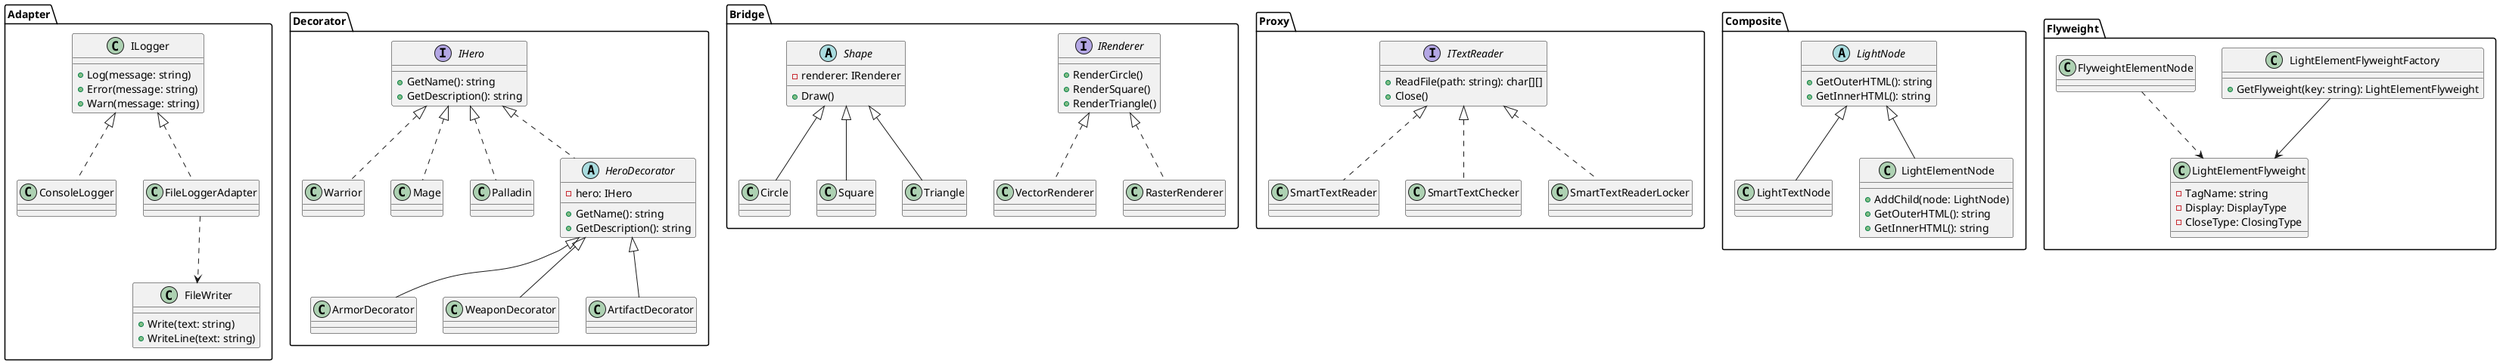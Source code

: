 ﻿@startuml
package "Adapter" {
class ILogger {
+Log(message: string)
+Error(message: string)
+Warn(message: string)
}
class ConsoleLogger
class FileWriter {
+Write(text: string)
+WriteLine(text: string)
}
class FileLoggerAdapter
ILogger <|.. ConsoleLogger
ILogger <|.. FileLoggerAdapter
FileLoggerAdapter ..> FileWriter
}
package "Decorator" {
interface IHero {
+GetName(): string
+GetDescription(): string
}
class Warrior
class Mage
class Palladin
abstract class HeroDecorator {
-hero: IHero
+GetName(): string
+GetDescription(): string
}
class ArmorDecorator
class WeaponDecorator
class ArtifactDecorator
IHero <|.. Warrior
IHero <|.. Mage
IHero <|.. Palladin
IHero <|.. HeroDecorator
HeroDecorator <|-- ArmorDecorator
HeroDecorator <|-- WeaponDecorator
HeroDecorator <|-- ArtifactDecorator
}
package "Bridge" {
interface IRenderer {
+RenderCircle()
+RenderSquare()
+RenderTriangle()
}
class VectorRenderer
class RasterRenderer
abstract class Shape {
-renderer: IRenderer
+Draw()
}
class Circle
class Square
class Triangle
IRenderer <|.. VectorRenderer
IRenderer <|.. RasterRenderer
Shape <|-- Circle
Shape <|-- Square
Shape <|-- Triangle
}
package "Proxy" {
interface ITextReader {
+ReadFile(path: string): char[][]
+Close()
}
class SmartTextReader
class SmartTextChecker
class SmartTextReaderLocker
ITextReader <|.. SmartTextReader
ITextReader <|.. SmartTextChecker
ITextReader <|.. SmartTextReaderLocker
}
package "Composite" {
abstract class LightNode {
+GetOuterHTML(): string
+GetInnerHTML(): string
}
class LightTextNode
class LightElementNode {
+AddChild(node: LightNode)
+GetOuterHTML(): string
+GetInnerHTML(): string
}
LightNode <|-- LightTextNode
LightNode <|-- LightElementNode
}
package "Flyweight" {
class LightElementFlyweight {
-TagName: string
-Display: DisplayType
-CloseType: ClosingType
}
class LightElementFlyweightFactory {
+GetFlyweight(key: string): LightElementFlyweight
}
class FlyweightElementNode
LightElementFlyweightFactory --> LightElementFlyweight
FlyweightElementNode ..> LightElementFlyweight
}
@enduml